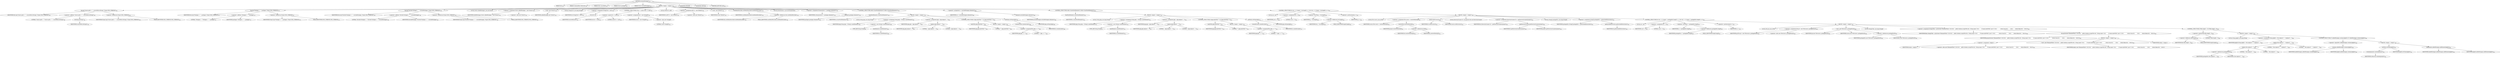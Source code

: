 digraph "evaluatePackages" {  
"2479" [label = <(METHOD,evaluatePackages)<SUB>784</SUB>> ]
"184" [label = <(PARAM,this)<SUB>784</SUB>> ]
"2480" [label = <(PARAM,Commandline toExecute)<SUB>784</SUB>> ]
"2481" [label = <(PARAM,Path sourcePath)<SUB>784</SUB>> ]
"2482" [label = <(PARAM,Vector packages)<SUB>785</SUB>> ]
"2483" [label = <(PARAM,Vector excludePackages)<SUB>785</SUB>> ]
"2484" [label = <(BLOCK,&lt;empty&gt;,&lt;empty&gt;)<SUB>785</SUB>> ]
"2485" [label = <(log,log(&quot;Source path = &quot; + sourcePath.toString(), Project.MSG_VERBOSE))<SUB>786</SUB>> ]
"183" [label = <(IDENTIFIER,this,log(&quot;Source path = &quot; + sourcePath.toString(), Project.MSG_VERBOSE))<SUB>786</SUB>> ]
"2486" [label = <(&lt;operator&gt;.addition,&quot;Source path = &quot; + sourcePath.toString())<SUB>786</SUB>> ]
"2487" [label = <(LITERAL,&quot;Source path = &quot;,&quot;Source path = &quot; + sourcePath.toString())<SUB>786</SUB>> ]
"2488" [label = <(toString,toString())<SUB>786</SUB>> ]
"2489" [label = <(IDENTIFIER,sourcePath,toString())<SUB>786</SUB>> ]
"2490" [label = <(&lt;operator&gt;.fieldAccess,Project.MSG_VERBOSE)<SUB>786</SUB>> ]
"2491" [label = <(IDENTIFIER,Project,log(&quot;Source path = &quot; + sourcePath.toString(), Project.MSG_VERBOSE))<SUB>786</SUB>> ]
"2492" [label = <(FIELD_IDENTIFIER,MSG_VERBOSE,MSG_VERBOSE)<SUB>786</SUB>> ]
"2493" [label = <(log,log(&quot;Packages = &quot; + packages, Project.MSG_VERBOSE))<SUB>787</SUB>> ]
"185" [label = <(IDENTIFIER,this,log(&quot;Packages = &quot; + packages, Project.MSG_VERBOSE))<SUB>787</SUB>> ]
"2494" [label = <(&lt;operator&gt;.addition,&quot;Packages = &quot; + packages)<SUB>787</SUB>> ]
"2495" [label = <(LITERAL,&quot;Packages = &quot;,&quot;Packages = &quot; + packages)<SUB>787</SUB>> ]
"2496" [label = <(IDENTIFIER,packages,&quot;Packages = &quot; + packages)<SUB>787</SUB>> ]
"2497" [label = <(&lt;operator&gt;.fieldAccess,Project.MSG_VERBOSE)<SUB>787</SUB>> ]
"2498" [label = <(IDENTIFIER,Project,log(&quot;Packages = &quot; + packages, Project.MSG_VERBOSE))<SUB>787</SUB>> ]
"2499" [label = <(FIELD_IDENTIFIER,MSG_VERBOSE,MSG_VERBOSE)<SUB>787</SUB>> ]
"2500" [label = <(log,log(&quot;Exclude Packages = &quot; + excludePackages, Project.MSG_VERBOSE))<SUB>788</SUB>> ]
"186" [label = <(IDENTIFIER,this,log(&quot;Exclude Packages = &quot; + excludePackages, Project.MSG_VERBOSE))<SUB>788</SUB>> ]
"2501" [label = <(&lt;operator&gt;.addition,&quot;Exclude Packages = &quot; + excludePackages)<SUB>788</SUB>> ]
"2502" [label = <(LITERAL,&quot;Exclude Packages = &quot;,&quot;Exclude Packages = &quot; + excludePackages)<SUB>788</SUB>> ]
"2503" [label = <(IDENTIFIER,excludePackages,&quot;Exclude Packages = &quot; + excludePackages)<SUB>788</SUB>> ]
"2504" [label = <(&lt;operator&gt;.fieldAccess,Project.MSG_VERBOSE)<SUB>788</SUB>> ]
"2505" [label = <(IDENTIFIER,Project,log(&quot;Exclude Packages = &quot; + excludePackages, Project.MSG_VERBOSE))<SUB>788</SUB>> ]
"2506" [label = <(FIELD_IDENTIFIER,MSG_VERBOSE,MSG_VERBOSE)<SUB>788</SUB>> ]
"188" [label = <(LOCAL,Vector addedPackages: java.util.Vector)> ]
"2507" [label = <(&lt;operator&gt;.assignment,Vector addedPackages = new Vector())<SUB>790</SUB>> ]
"2508" [label = <(IDENTIFIER,addedPackages,Vector addedPackages = new Vector())<SUB>790</SUB>> ]
"2509" [label = <(&lt;operator&gt;.alloc,new Vector())<SUB>790</SUB>> ]
"2510" [label = <(&lt;init&gt;,new Vector())<SUB>790</SUB>> ]
"187" [label = <(IDENTIFIER,addedPackages,new Vector())<SUB>790</SUB>> ]
"2511" [label = <(LOCAL,String[] list: java.lang.String[])> ]
"2512" [label = <(&lt;operator&gt;.assignment,String[] list = list())<SUB>792</SUB>> ]
"2513" [label = <(IDENTIFIER,list,String[] list = list())<SUB>792</SUB>> ]
"2514" [label = <(list,list())<SUB>792</SUB>> ]
"2515" [label = <(IDENTIFIER,sourcePath,list())<SUB>792</SUB>> ]
"2516" [label = <(CONTROL_STRUCTURE,if (list == null),if (list == null))<SUB>793</SUB>> ]
"2517" [label = <(&lt;operator&gt;.equals,list == null)<SUB>793</SUB>> ]
"2518" [label = <(IDENTIFIER,list,list == null)<SUB>793</SUB>> ]
"2519" [label = <(LITERAL,null,list == null)<SUB>793</SUB>> ]
"2520" [label = <(&lt;operator&gt;.assignment,list = new String[0])<SUB>793</SUB>> ]
"2521" [label = <(IDENTIFIER,list,list = new String[0])<SUB>793</SUB>> ]
"2522" [label = <(&lt;operator&gt;.alloc,new String[0])> ]
"2523" [label = <(LITERAL,0,new String[0])<SUB>793</SUB>> ]
"190" [label = <(LOCAL,FileSet fs: ANY)> ]
"2524" [label = <(&lt;operator&gt;.assignment,ANY fs = new FileSet())<SUB>795</SUB>> ]
"2525" [label = <(IDENTIFIER,fs,ANY fs = new FileSet())<SUB>795</SUB>> ]
"2526" [label = <(&lt;operator&gt;.alloc,new FileSet())<SUB>795</SUB>> ]
"2527" [label = <(&lt;init&gt;,new FileSet())<SUB>795</SUB>> ]
"189" [label = <(IDENTIFIER,fs,new FileSet())<SUB>795</SUB>> ]
"2528" [label = <(setDefaultexcludes,setDefaultexcludes(useDefaultExcludes))<SUB>796</SUB>> ]
"2529" [label = <(IDENTIFIER,fs,setDefaultexcludes(useDefaultExcludes))<SUB>796</SUB>> ]
"2530" [label = <(&lt;operator&gt;.fieldAccess,this.useDefaultExcludes)<SUB>796</SUB>> ]
"2531" [label = <(IDENTIFIER,this,setDefaultexcludes(useDefaultExcludes))<SUB>796</SUB>> ]
"2532" [label = <(FIELD_IDENTIFIER,useDefaultExcludes,useDefaultExcludes)<SUB>796</SUB>> ]
"2533" [label = <(LOCAL,Enumeration e: java.util.Enumeration)> ]
"2534" [label = <(&lt;operator&gt;.assignment,Enumeration e = packages.elements())<SUB>798</SUB>> ]
"2535" [label = <(IDENTIFIER,e,Enumeration e = packages.elements())<SUB>798</SUB>> ]
"2536" [label = <(elements,packages.elements())<SUB>798</SUB>> ]
"2537" [label = <(IDENTIFIER,packages,packages.elements())<SUB>798</SUB>> ]
"2538" [label = <(CONTROL_STRUCTURE,while (e.hasMoreElements()),while (e.hasMoreElements()))<SUB>799</SUB>> ]
"2539" [label = <(hasMoreElements,e.hasMoreElements())<SUB>799</SUB>> ]
"2540" [label = <(IDENTIFIER,e,e.hasMoreElements())<SUB>799</SUB>> ]
"2541" [label = <(BLOCK,&lt;empty&gt;,&lt;empty&gt;)<SUB>799</SUB>> ]
"2542" [label = <(LOCAL,String pkg: java.lang.String)> ]
"2543" [label = <(&lt;operator&gt;.assignment,String pkg = (String) e.nextElement())<SUB>800</SUB>> ]
"2544" [label = <(IDENTIFIER,pkg,String pkg = (String) e.nextElement())<SUB>800</SUB>> ]
"2545" [label = <(&lt;operator&gt;.cast,(String) e.nextElement())<SUB>800</SUB>> ]
"2546" [label = <(TYPE_REF,String,String)<SUB>800</SUB>> ]
"2547" [label = <(nextElement,e.nextElement())<SUB>800</SUB>> ]
"2548" [label = <(IDENTIFIER,e,e.nextElement())<SUB>800</SUB>> ]
"2549" [label = <(&lt;operator&gt;.assignment,pkg = pkg.replace('.', '/'))<SUB>801</SUB>> ]
"2550" [label = <(IDENTIFIER,pkg,pkg = pkg.replace('.', '/'))<SUB>801</SUB>> ]
"2551" [label = <(replace,pkg.replace('.', '/'))<SUB>801</SUB>> ]
"2552" [label = <(IDENTIFIER,pkg,pkg.replace('.', '/'))<SUB>801</SUB>> ]
"2553" [label = <(LITERAL,'.',pkg.replace('.', '/'))<SUB>801</SUB>> ]
"2554" [label = <(LITERAL,'/',pkg.replace('.', '/'))<SUB>801</SUB>> ]
"2555" [label = <(CONTROL_STRUCTURE,if (pkg.endsWith(&quot;*&quot;)),if (pkg.endsWith(&quot;*&quot;)))<SUB>802</SUB>> ]
"2556" [label = <(endsWith,pkg.endsWith(&quot;*&quot;))<SUB>802</SUB>> ]
"2557" [label = <(IDENTIFIER,pkg,pkg.endsWith(&quot;*&quot;))<SUB>802</SUB>> ]
"2558" [label = <(LITERAL,&quot;*&quot;,pkg.endsWith(&quot;*&quot;))<SUB>802</SUB>> ]
"2559" [label = <(BLOCK,&lt;empty&gt;,&lt;empty&gt;)<SUB>802</SUB>> ]
"2560" [label = <(&lt;operator&gt;.assignmentPlus,pkg += &quot;*&quot;)<SUB>803</SUB>> ]
"2561" [label = <(IDENTIFIER,pkg,pkg += &quot;*&quot;)<SUB>803</SUB>> ]
"2562" [label = <(LITERAL,&quot;*&quot;,pkg += &quot;*&quot;)<SUB>803</SUB>> ]
"2563" [label = <(setName,setName(pkg))<SUB>806</SUB>> ]
"2564" [label = <(createInclude,createInclude())<SUB>806</SUB>> ]
"2565" [label = <(IDENTIFIER,fs,createInclude())<SUB>806</SUB>> ]
"2566" [label = <(IDENTIFIER,pkg,setName(pkg))<SUB>806</SUB>> ]
"2567" [label = <(&lt;operator&gt;.assignment,e = excludePackages.elements())<SUB>809</SUB>> ]
"2568" [label = <(IDENTIFIER,e,e = excludePackages.elements())<SUB>809</SUB>> ]
"2569" [label = <(elements,excludePackages.elements())<SUB>809</SUB>> ]
"2570" [label = <(IDENTIFIER,excludePackages,excludePackages.elements())<SUB>809</SUB>> ]
"2571" [label = <(CONTROL_STRUCTURE,while (e.hasMoreElements()),while (e.hasMoreElements()))<SUB>810</SUB>> ]
"2572" [label = <(hasMoreElements,e.hasMoreElements())<SUB>810</SUB>> ]
"2573" [label = <(IDENTIFIER,e,e.hasMoreElements())<SUB>810</SUB>> ]
"2574" [label = <(BLOCK,&lt;empty&gt;,&lt;empty&gt;)<SUB>810</SUB>> ]
"2575" [label = <(LOCAL,String pkg: java.lang.String)> ]
"2576" [label = <(&lt;operator&gt;.assignment,String pkg = (String) e.nextElement())<SUB>811</SUB>> ]
"2577" [label = <(IDENTIFIER,pkg,String pkg = (String) e.nextElement())<SUB>811</SUB>> ]
"2578" [label = <(&lt;operator&gt;.cast,(String) e.nextElement())<SUB>811</SUB>> ]
"2579" [label = <(TYPE_REF,String,String)<SUB>811</SUB>> ]
"2580" [label = <(nextElement,e.nextElement())<SUB>811</SUB>> ]
"2581" [label = <(IDENTIFIER,e,e.nextElement())<SUB>811</SUB>> ]
"2582" [label = <(&lt;operator&gt;.assignment,pkg = pkg.replace('.', '/'))<SUB>812</SUB>> ]
"2583" [label = <(IDENTIFIER,pkg,pkg = pkg.replace('.', '/'))<SUB>812</SUB>> ]
"2584" [label = <(replace,pkg.replace('.', '/'))<SUB>812</SUB>> ]
"2585" [label = <(IDENTIFIER,pkg,pkg.replace('.', '/'))<SUB>812</SUB>> ]
"2586" [label = <(LITERAL,'.',pkg.replace('.', '/'))<SUB>812</SUB>> ]
"2587" [label = <(LITERAL,'/',pkg.replace('.', '/'))<SUB>812</SUB>> ]
"2588" [label = <(CONTROL_STRUCTURE,if (pkg.endsWith(&quot;*&quot;)),if (pkg.endsWith(&quot;*&quot;)))<SUB>813</SUB>> ]
"2589" [label = <(endsWith,pkg.endsWith(&quot;*&quot;))<SUB>813</SUB>> ]
"2590" [label = <(IDENTIFIER,pkg,pkg.endsWith(&quot;*&quot;))<SUB>813</SUB>> ]
"2591" [label = <(LITERAL,&quot;*&quot;,pkg.endsWith(&quot;*&quot;))<SUB>813</SUB>> ]
"2592" [label = <(BLOCK,&lt;empty&gt;,&lt;empty&gt;)<SUB>813</SUB>> ]
"2593" [label = <(&lt;operator&gt;.assignmentPlus,pkg += &quot;*&quot;)<SUB>814</SUB>> ]
"2594" [label = <(IDENTIFIER,pkg,pkg += &quot;*&quot;)<SUB>814</SUB>> ]
"2595" [label = <(LITERAL,&quot;*&quot;,pkg += &quot;*&quot;)<SUB>814</SUB>> ]
"2596" [label = <(setName,setName(pkg))<SUB>817</SUB>> ]
"2597" [label = <(createExclude,createExclude())<SUB>817</SUB>> ]
"2598" [label = <(IDENTIFIER,fs,createExclude())<SUB>817</SUB>> ]
"2599" [label = <(IDENTIFIER,pkg,setName(pkg))<SUB>817</SUB>> ]
"2600" [label = <(CONTROL_STRUCTURE,for (int j = 0; Some(j &lt; list.length); j++),for (int j = 0; Some(j &lt; list.length); j++))<SUB>820</SUB>> ]
"2601" [label = <(LOCAL,int j: int)> ]
"2602" [label = <(&lt;operator&gt;.assignment,int j = 0)<SUB>820</SUB>> ]
"2603" [label = <(IDENTIFIER,j,int j = 0)<SUB>820</SUB>> ]
"2604" [label = <(LITERAL,0,int j = 0)<SUB>820</SUB>> ]
"2605" [label = <(&lt;operator&gt;.lessThan,j &lt; list.length)<SUB>820</SUB>> ]
"2606" [label = <(IDENTIFIER,j,j &lt; list.length)<SUB>820</SUB>> ]
"2607" [label = <(&lt;operator&gt;.fieldAccess,list.length)<SUB>820</SUB>> ]
"2608" [label = <(IDENTIFIER,list,j &lt; list.length)<SUB>820</SUB>> ]
"2609" [label = <(FIELD_IDENTIFIER,length,length)<SUB>820</SUB>> ]
"2610" [label = <(&lt;operator&gt;.postIncrement,j++)<SUB>820</SUB>> ]
"2611" [label = <(IDENTIFIER,j,j++)<SUB>820</SUB>> ]
"2612" [label = <(BLOCK,&lt;empty&gt;,&lt;empty&gt;)<SUB>820</SUB>> ]
"2613" [label = <(LOCAL,File source: java.io.File)> ]
"2614" [label = <(&lt;operator&gt;.assignment,File source = resolveFile(list[j]))<SUB>821</SUB>> ]
"2615" [label = <(IDENTIFIER,source,File source = resolveFile(list[j]))<SUB>821</SUB>> ]
"2616" [label = <(resolveFile,resolveFile(list[j]))<SUB>821</SUB>> ]
"2617" [label = <(IDENTIFIER,project,resolveFile(list[j]))<SUB>821</SUB>> ]
"2618" [label = <(&lt;operator&gt;.indexAccess,list[j])<SUB>821</SUB>> ]
"2619" [label = <(IDENTIFIER,list,resolveFile(list[j]))<SUB>821</SUB>> ]
"2620" [label = <(IDENTIFIER,j,resolveFile(list[j]))<SUB>821</SUB>> ]
"2621" [label = <(setDir,setDir(source))<SUB>822</SUB>> ]
"2622" [label = <(IDENTIFIER,fs,setDir(source))<SUB>822</SUB>> ]
"2623" [label = <(IDENTIFIER,source,setDir(source))<SUB>822</SUB>> ]
"2624" [label = <(LOCAL,DirectoryScanner ds: org.apache.tools.ant.DirectoryScanner)> ]
"2625" [label = <(&lt;operator&gt;.assignment,DirectoryScanner ds = getDirectoryScanner(project))<SUB>824</SUB>> ]
"2626" [label = <(IDENTIFIER,ds,DirectoryScanner ds = getDirectoryScanner(project))<SUB>824</SUB>> ]
"2627" [label = <(getDirectoryScanner,getDirectoryScanner(project))<SUB>824</SUB>> ]
"2628" [label = <(IDENTIFIER,fs,getDirectoryScanner(project))<SUB>824</SUB>> ]
"2629" [label = <(IDENTIFIER,project,getDirectoryScanner(project))<SUB>824</SUB>> ]
"2630" [label = <(LOCAL,String[] packageDirs: java.lang.String[])> ]
"2631" [label = <(&lt;operator&gt;.assignment,String[] packageDirs = getIncludedDirectories())<SUB>825</SUB>> ]
"2632" [label = <(IDENTIFIER,packageDirs,String[] packageDirs = getIncludedDirectories())<SUB>825</SUB>> ]
"2633" [label = <(getIncludedDirectories,getIncludedDirectories())<SUB>825</SUB>> ]
"2634" [label = <(IDENTIFIER,ds,getIncludedDirectories())<SUB>825</SUB>> ]
"2635" [label = <(CONTROL_STRUCTURE,for (int i = 0; Some(i &lt; packageDirs.length); i++),for (int i = 0; Some(i &lt; packageDirs.length); i++))<SUB>827</SUB>> ]
"2636" [label = <(LOCAL,int i: int)> ]
"2637" [label = <(&lt;operator&gt;.assignment,int i = 0)<SUB>827</SUB>> ]
"2638" [label = <(IDENTIFIER,i,int i = 0)<SUB>827</SUB>> ]
"2639" [label = <(LITERAL,0,int i = 0)<SUB>827</SUB>> ]
"2640" [label = <(&lt;operator&gt;.lessThan,i &lt; packageDirs.length)<SUB>827</SUB>> ]
"2641" [label = <(IDENTIFIER,i,i &lt; packageDirs.length)<SUB>827</SUB>> ]
"2642" [label = <(&lt;operator&gt;.fieldAccess,packageDirs.length)<SUB>827</SUB>> ]
"2643" [label = <(IDENTIFIER,packageDirs,i &lt; packageDirs.length)<SUB>827</SUB>> ]
"2644" [label = <(FIELD_IDENTIFIER,length,length)<SUB>827</SUB>> ]
"2645" [label = <(&lt;operator&gt;.postIncrement,i++)<SUB>827</SUB>> ]
"2646" [label = <(IDENTIFIER,i,i++)<SUB>827</SUB>> ]
"2647" [label = <(BLOCK,&lt;empty&gt;,&lt;empty&gt;)<SUB>827</SUB>> ]
"192" [label = <(LOCAL,File pd: java.io.File)> ]
"2648" [label = <(&lt;operator&gt;.assignment,File pd = new File(source, packageDirs[i]))<SUB>828</SUB>> ]
"2649" [label = <(IDENTIFIER,pd,File pd = new File(source, packageDirs[i]))<SUB>828</SUB>> ]
"2650" [label = <(&lt;operator&gt;.alloc,new File(source, packageDirs[i]))<SUB>828</SUB>> ]
"2651" [label = <(&lt;init&gt;,new File(source, packageDirs[i]))<SUB>828</SUB>> ]
"191" [label = <(IDENTIFIER,pd,new File(source, packageDirs[i]))<SUB>828</SUB>> ]
"2652" [label = <(IDENTIFIER,source,new File(source, packageDirs[i]))<SUB>828</SUB>> ]
"2653" [label = <(&lt;operator&gt;.indexAccess,packageDirs[i])<SUB>828</SUB>> ]
"2654" [label = <(IDENTIFIER,packageDirs,new File(source, packageDirs[i]))<SUB>828</SUB>> ]
"2655" [label = <(IDENTIFIER,i,new File(source, packageDirs[i]))<SUB>828</SUB>> ]
"2656" [label = <(LOCAL,String[] files: java.lang.String[])> ]
"2657" [label = <(&lt;operator&gt;.assignment,String[] files = pd.list(new FilenameFilter() {\012\012    public boolean accept(File dir1, String name) {\012        if (name.endsWith(&quot;.java&quot;)) {\012            return true;\012        }\012        return false;\012    }\012}))<SUB>829</SUB>> ]
"2658" [label = <(IDENTIFIER,files,String[] files = pd.list(new FilenameFilter() {\012\012    public boolean accept(File dir1, String name) {\012        if (name.endsWith(&quot;.java&quot;)) {\012            return true;\012        }\012        return false;\012    }\012}))<SUB>829</SUB>> ]
"2659" [label = <(list,pd.list(new FilenameFilter() {\012\012    public boolean accept(File dir1, String name) {\012        if (name.endsWith(&quot;.java&quot;)) {\012            return true;\012        }\012        return false;\012    }\012}))<SUB>829</SUB>> ]
"2660" [label = <(IDENTIFIER,pd,pd.list(new FilenameFilter() {\012\012    public boolean accept(File dir1, String name) {\012        if (name.endsWith(&quot;.java&quot;)) {\012            return true;\012        }\012        return false;\012    }\012}))<SUB>829</SUB>> ]
"2661" [label = <(BLOCK,&lt;empty&gt;,&lt;empty&gt;)<SUB>829</SUB>> ]
"2662" [label = <(&lt;operator&gt;.assignment,&lt;empty&gt;)> ]
"2663" [label = <(IDENTIFIER,$obj41,&lt;empty&gt;)> ]
"2664" [label = <(&lt;operator&gt;.alloc,new FilenameFilter() {\012\012    public boolean accept(File dir1, String name) {\012        if (name.endsWith(&quot;.java&quot;)) {\012            return true;\012        }\012        return false;\012    }\012})<SUB>829</SUB>> ]
"2665" [label = <(&lt;init&gt;,new FilenameFilter() {\012\012    public boolean accept(File dir1, String name) {\012        if (name.endsWith(&quot;.java&quot;)) {\012            return true;\012        }\012        return false;\012    }\012})<SUB>829</SUB>> ]
"2666" [label = <(IDENTIFIER,$obj41,new FilenameFilter() {\012\012    public boolean accept(File dir1, String name) {\012        if (name.endsWith(&quot;.java&quot;)) {\012            return true;\012        }\012        return false;\012    }\012})> ]
"2667" [label = <(IDENTIFIER,$obj41,&lt;empty&gt;)> ]
"2668" [label = <(CONTROL_STRUCTURE,if (files.length &gt; 0),if (files.length &gt; 0))<SUB>838</SUB>> ]
"2669" [label = <(&lt;operator&gt;.greaterThan,files.length &gt; 0)<SUB>838</SUB>> ]
"2670" [label = <(&lt;operator&gt;.fieldAccess,files.length)<SUB>838</SUB>> ]
"2671" [label = <(IDENTIFIER,files,files.length &gt; 0)<SUB>838</SUB>> ]
"2672" [label = <(FIELD_IDENTIFIER,length,length)<SUB>838</SUB>> ]
"2673" [label = <(LITERAL,0,files.length &gt; 0)<SUB>838</SUB>> ]
"2674" [label = <(BLOCK,&lt;empty&gt;,&lt;empty&gt;)<SUB>838</SUB>> ]
"2675" [label = <(LOCAL,String pkgDir: java.lang.String)> ]
"2676" [label = <(&lt;operator&gt;.assignment,String pkgDir = this.replace('/', '.').replace('\\', '.'))<SUB>839</SUB>> ]
"2677" [label = <(IDENTIFIER,pkgDir,String pkgDir = this.replace('/', '.').replace('\\', '.'))<SUB>839</SUB>> ]
"2678" [label = <(replace,this.replace('/', '.').replace('\\', '.'))<SUB>839</SUB>> ]
"2679" [label = <(replace,this.replace('/', '.'))<SUB>839</SUB>> ]
"2680" [label = <(&lt;operator&gt;.indexAccess,packageDirs[i])<SUB>839</SUB>> ]
"2681" [label = <(IDENTIFIER,packageDirs,this.replace('/', '.'))<SUB>839</SUB>> ]
"2682" [label = <(IDENTIFIER,i,this.replace('/', '.'))<SUB>839</SUB>> ]
"2683" [label = <(LITERAL,'/',this.replace('/', '.'))<SUB>839</SUB>> ]
"2684" [label = <(LITERAL,'.',this.replace('/', '.'))<SUB>839</SUB>> ]
"2685" [label = <(LITERAL,'\\',this.replace('/', '.').replace('\\', '.'))<SUB>839</SUB>> ]
"2686" [label = <(LITERAL,'.',this.replace('/', '.').replace('\\', '.'))<SUB>839</SUB>> ]
"2687" [label = <(CONTROL_STRUCTURE,if (!addedPackages.contains(pkgDir)),if (!addedPackages.contains(pkgDir)))<SUB>840</SUB>> ]
"2688" [label = <(&lt;operator&gt;.logicalNot,!addedPackages.contains(pkgDir))<SUB>840</SUB>> ]
"2689" [label = <(contains,addedPackages.contains(pkgDir))<SUB>840</SUB>> ]
"2690" [label = <(IDENTIFIER,addedPackages,addedPackages.contains(pkgDir))<SUB>840</SUB>> ]
"2691" [label = <(IDENTIFIER,pkgDir,addedPackages.contains(pkgDir))<SUB>840</SUB>> ]
"2692" [label = <(BLOCK,&lt;empty&gt;,&lt;empty&gt;)<SUB>840</SUB>> ]
"2693" [label = <(setValue,setValue(pkgDir))<SUB>841</SUB>> ]
"2694" [label = <(createArgument,createArgument())<SUB>841</SUB>> ]
"2695" [label = <(IDENTIFIER,toExecute,createArgument())<SUB>841</SUB>> ]
"2696" [label = <(IDENTIFIER,pkgDir,setValue(pkgDir))<SUB>841</SUB>> ]
"2697" [label = <(addElement,addedPackages.addElement(pkgDir))<SUB>842</SUB>> ]
"2698" [label = <(IDENTIFIER,addedPackages,addedPackages.addElement(pkgDir))<SUB>842</SUB>> ]
"2699" [label = <(IDENTIFIER,pkgDir,addedPackages.addElement(pkgDir))<SUB>842</SUB>> ]
"2700" [label = <(MODIFIER,PRIVATE)> ]
"2701" [label = <(MODIFIER,VIRTUAL)> ]
"2702" [label = <(METHOD_RETURN,void)<SUB>784</SUB>> ]
  "2479" -> "184" 
  "2479" -> "2480" 
  "2479" -> "2481" 
  "2479" -> "2482" 
  "2479" -> "2483" 
  "2479" -> "2484" 
  "2479" -> "2700" 
  "2479" -> "2701" 
  "2479" -> "2702" 
  "2484" -> "2485" 
  "2484" -> "2493" 
  "2484" -> "2500" 
  "2484" -> "188" 
  "2484" -> "2507" 
  "2484" -> "2510" 
  "2484" -> "2511" 
  "2484" -> "2512" 
  "2484" -> "2516" 
  "2484" -> "190" 
  "2484" -> "2524" 
  "2484" -> "2527" 
  "2484" -> "2528" 
  "2484" -> "2533" 
  "2484" -> "2534" 
  "2484" -> "2538" 
  "2484" -> "2567" 
  "2484" -> "2571" 
  "2484" -> "2600" 
  "2485" -> "183" 
  "2485" -> "2486" 
  "2485" -> "2490" 
  "2486" -> "2487" 
  "2486" -> "2488" 
  "2488" -> "2489" 
  "2490" -> "2491" 
  "2490" -> "2492" 
  "2493" -> "185" 
  "2493" -> "2494" 
  "2493" -> "2497" 
  "2494" -> "2495" 
  "2494" -> "2496" 
  "2497" -> "2498" 
  "2497" -> "2499" 
  "2500" -> "186" 
  "2500" -> "2501" 
  "2500" -> "2504" 
  "2501" -> "2502" 
  "2501" -> "2503" 
  "2504" -> "2505" 
  "2504" -> "2506" 
  "2507" -> "2508" 
  "2507" -> "2509" 
  "2510" -> "187" 
  "2512" -> "2513" 
  "2512" -> "2514" 
  "2514" -> "2515" 
  "2516" -> "2517" 
  "2516" -> "2520" 
  "2517" -> "2518" 
  "2517" -> "2519" 
  "2520" -> "2521" 
  "2520" -> "2522" 
  "2522" -> "2523" 
  "2524" -> "2525" 
  "2524" -> "2526" 
  "2527" -> "189" 
  "2528" -> "2529" 
  "2528" -> "2530" 
  "2530" -> "2531" 
  "2530" -> "2532" 
  "2534" -> "2535" 
  "2534" -> "2536" 
  "2536" -> "2537" 
  "2538" -> "2539" 
  "2538" -> "2541" 
  "2539" -> "2540" 
  "2541" -> "2542" 
  "2541" -> "2543" 
  "2541" -> "2549" 
  "2541" -> "2555" 
  "2541" -> "2563" 
  "2543" -> "2544" 
  "2543" -> "2545" 
  "2545" -> "2546" 
  "2545" -> "2547" 
  "2547" -> "2548" 
  "2549" -> "2550" 
  "2549" -> "2551" 
  "2551" -> "2552" 
  "2551" -> "2553" 
  "2551" -> "2554" 
  "2555" -> "2556" 
  "2555" -> "2559" 
  "2556" -> "2557" 
  "2556" -> "2558" 
  "2559" -> "2560" 
  "2560" -> "2561" 
  "2560" -> "2562" 
  "2563" -> "2564" 
  "2563" -> "2566" 
  "2564" -> "2565" 
  "2567" -> "2568" 
  "2567" -> "2569" 
  "2569" -> "2570" 
  "2571" -> "2572" 
  "2571" -> "2574" 
  "2572" -> "2573" 
  "2574" -> "2575" 
  "2574" -> "2576" 
  "2574" -> "2582" 
  "2574" -> "2588" 
  "2574" -> "2596" 
  "2576" -> "2577" 
  "2576" -> "2578" 
  "2578" -> "2579" 
  "2578" -> "2580" 
  "2580" -> "2581" 
  "2582" -> "2583" 
  "2582" -> "2584" 
  "2584" -> "2585" 
  "2584" -> "2586" 
  "2584" -> "2587" 
  "2588" -> "2589" 
  "2588" -> "2592" 
  "2589" -> "2590" 
  "2589" -> "2591" 
  "2592" -> "2593" 
  "2593" -> "2594" 
  "2593" -> "2595" 
  "2596" -> "2597" 
  "2596" -> "2599" 
  "2597" -> "2598" 
  "2600" -> "2601" 
  "2600" -> "2602" 
  "2600" -> "2605" 
  "2600" -> "2610" 
  "2600" -> "2612" 
  "2602" -> "2603" 
  "2602" -> "2604" 
  "2605" -> "2606" 
  "2605" -> "2607" 
  "2607" -> "2608" 
  "2607" -> "2609" 
  "2610" -> "2611" 
  "2612" -> "2613" 
  "2612" -> "2614" 
  "2612" -> "2621" 
  "2612" -> "2624" 
  "2612" -> "2625" 
  "2612" -> "2630" 
  "2612" -> "2631" 
  "2612" -> "2635" 
  "2614" -> "2615" 
  "2614" -> "2616" 
  "2616" -> "2617" 
  "2616" -> "2618" 
  "2618" -> "2619" 
  "2618" -> "2620" 
  "2621" -> "2622" 
  "2621" -> "2623" 
  "2625" -> "2626" 
  "2625" -> "2627" 
  "2627" -> "2628" 
  "2627" -> "2629" 
  "2631" -> "2632" 
  "2631" -> "2633" 
  "2633" -> "2634" 
  "2635" -> "2636" 
  "2635" -> "2637" 
  "2635" -> "2640" 
  "2635" -> "2645" 
  "2635" -> "2647" 
  "2637" -> "2638" 
  "2637" -> "2639" 
  "2640" -> "2641" 
  "2640" -> "2642" 
  "2642" -> "2643" 
  "2642" -> "2644" 
  "2645" -> "2646" 
  "2647" -> "192" 
  "2647" -> "2648" 
  "2647" -> "2651" 
  "2647" -> "2656" 
  "2647" -> "2657" 
  "2647" -> "2668" 
  "2648" -> "2649" 
  "2648" -> "2650" 
  "2651" -> "191" 
  "2651" -> "2652" 
  "2651" -> "2653" 
  "2653" -> "2654" 
  "2653" -> "2655" 
  "2657" -> "2658" 
  "2657" -> "2659" 
  "2659" -> "2660" 
  "2659" -> "2661" 
  "2661" -> "2662" 
  "2661" -> "2665" 
  "2661" -> "2667" 
  "2662" -> "2663" 
  "2662" -> "2664" 
  "2665" -> "2666" 
  "2668" -> "2669" 
  "2668" -> "2674" 
  "2669" -> "2670" 
  "2669" -> "2673" 
  "2670" -> "2671" 
  "2670" -> "2672" 
  "2674" -> "2675" 
  "2674" -> "2676" 
  "2674" -> "2687" 
  "2676" -> "2677" 
  "2676" -> "2678" 
  "2678" -> "2679" 
  "2678" -> "2685" 
  "2678" -> "2686" 
  "2679" -> "2680" 
  "2679" -> "2683" 
  "2679" -> "2684" 
  "2680" -> "2681" 
  "2680" -> "2682" 
  "2687" -> "2688" 
  "2687" -> "2692" 
  "2688" -> "2689" 
  "2689" -> "2690" 
  "2689" -> "2691" 
  "2692" -> "2693" 
  "2692" -> "2697" 
  "2693" -> "2694" 
  "2693" -> "2696" 
  "2694" -> "2695" 
  "2697" -> "2698" 
  "2697" -> "2699" 
}
